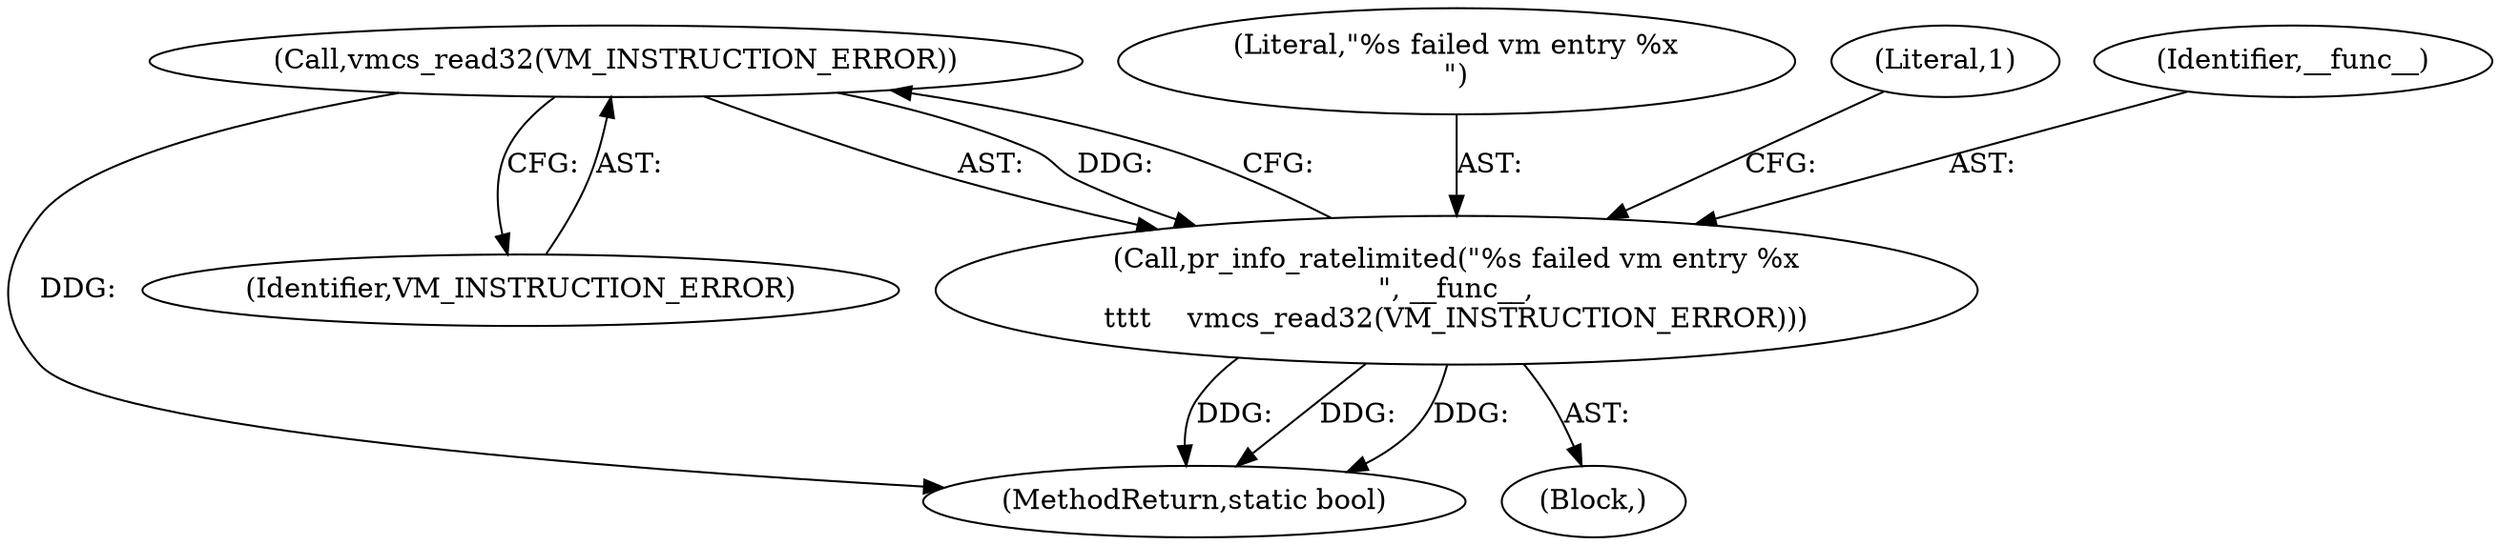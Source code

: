 digraph "0_linux_a642fc305053cc1c6e47e4f4df327895747ab485@API" {
"1000157" [label="(Call,vmcs_read32(VM_INSTRUCTION_ERROR))"];
"1000154" [label="(Call,pr_info_ratelimited(\"%s failed vm entry %x\n\", __func__,\n\t\t\t\t    vmcs_read32(VM_INSTRUCTION_ERROR)))"];
"1000155" [label="(Literal,\"%s failed vm entry %x\n\")"];
"1000341" [label="(MethodReturn,static bool)"];
"1000160" [label="(Literal,1)"];
"1000157" [label="(Call,vmcs_read32(VM_INSTRUCTION_ERROR))"];
"1000156" [label="(Identifier,__func__)"];
"1000158" [label="(Identifier,VM_INSTRUCTION_ERROR)"];
"1000153" [label="(Block,)"];
"1000154" [label="(Call,pr_info_ratelimited(\"%s failed vm entry %x\n\", __func__,\n\t\t\t\t    vmcs_read32(VM_INSTRUCTION_ERROR)))"];
"1000157" -> "1000154"  [label="AST: "];
"1000157" -> "1000158"  [label="CFG: "];
"1000158" -> "1000157"  [label="AST: "];
"1000154" -> "1000157"  [label="CFG: "];
"1000157" -> "1000341"  [label="DDG: "];
"1000157" -> "1000154"  [label="DDG: "];
"1000154" -> "1000153"  [label="AST: "];
"1000155" -> "1000154"  [label="AST: "];
"1000156" -> "1000154"  [label="AST: "];
"1000160" -> "1000154"  [label="CFG: "];
"1000154" -> "1000341"  [label="DDG: "];
"1000154" -> "1000341"  [label="DDG: "];
"1000154" -> "1000341"  [label="DDG: "];
}
